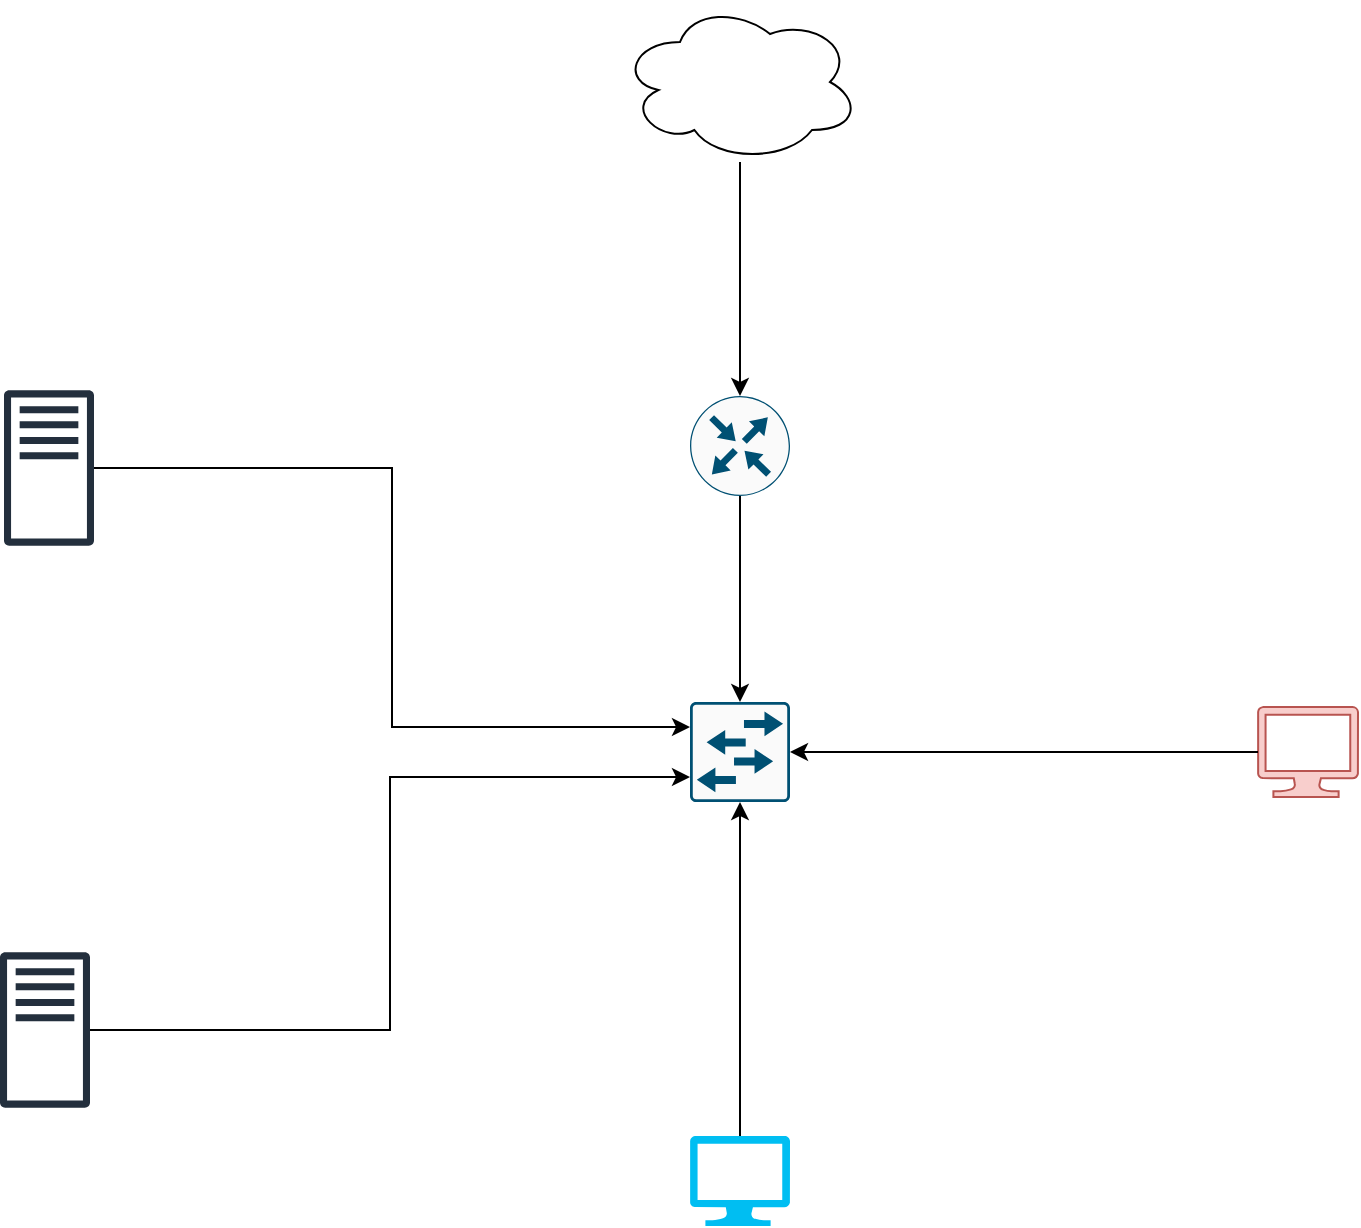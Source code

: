 <mxfile border="50" scale="3" compressed="false" locked="false" version="24.3.0" type="github">
  <diagram name="Blank" id="YmL12bMKpDGza6XwsDPr">
    <mxGraphModel dx="1994" dy="755" grid="0" gridSize="10" guides="1" tooltips="1" connect="1" arrows="1" fold="1" page="0" pageScale="1" pageWidth="827" pageHeight="1169" background="none" math="1" shadow="0">
      <root>
        <mxCell id="X5NqExCQtvZxIxQ7pmgY-0" />
        <mxCell id="1" parent="X5NqExCQtvZxIxQ7pmgY-0" />
        <mxCell id="2wufzHYmkr1ou4J7hq5Y-2" value="" style="sketch=0;outlineConnect=0;fontColor=#232F3E;gradientColor=none;fillColor=#232F3D;strokeColor=none;dashed=0;verticalLabelPosition=bottom;verticalAlign=top;align=center;html=1;fontSize=12;fontStyle=0;aspect=fixed;pointerEvents=1;shape=mxgraph.aws4.traditional_server;" vertex="1" parent="1">
          <mxGeometry x="-735" y="644" width="45" height="78" as="geometry" />
        </mxCell>
        <mxCell id="2wufzHYmkr1ou4J7hq5Y-3" value="" style="sketch=0;outlineConnect=0;fontColor=#232F3E;gradientColor=none;fillColor=#232F3D;strokeColor=none;dashed=0;verticalLabelPosition=bottom;verticalAlign=top;align=center;html=1;fontSize=12;fontStyle=0;aspect=fixed;pointerEvents=1;shape=mxgraph.aws4.traditional_server;" vertex="1" parent="1">
          <mxGeometry x="-733" y="363" width="45" height="78" as="geometry" />
        </mxCell>
        <mxCell id="2wufzHYmkr1ou4J7hq5Y-4" value="" style="verticalLabelPosition=bottom;html=1;verticalAlign=top;align=center;strokeColor=#b85450;fillColor=#f8cecc;shape=mxgraph.azure.computer;pointerEvents=1;" vertex="1" parent="1">
          <mxGeometry x="-106" y="521.5" width="50" height="45" as="geometry" />
        </mxCell>
        <mxCell id="2wufzHYmkr1ou4J7hq5Y-5" value="" style="verticalLabelPosition=bottom;html=1;verticalAlign=top;align=center;strokeColor=none;fillColor=#00BEF2;shape=mxgraph.azure.computer;pointerEvents=1;" vertex="1" parent="1">
          <mxGeometry x="-390" y="736" width="50" height="45" as="geometry" />
        </mxCell>
        <mxCell id="2wufzHYmkr1ou4J7hq5Y-6" value="" style="sketch=0;points=[[0.5,0,0],[1,0.5,0],[0.5,1,0],[0,0.5,0],[0.145,0.145,0],[0.856,0.145,0],[0.855,0.856,0],[0.145,0.855,0]];verticalLabelPosition=bottom;html=1;verticalAlign=top;aspect=fixed;align=center;pointerEvents=1;shape=mxgraph.cisco19.rect;prIcon=router;fillColor=#FAFAFA;strokeColor=#005073;" vertex="1" parent="1">
          <mxGeometry x="-390" y="366" width="50" height="50" as="geometry" />
        </mxCell>
        <mxCell id="2wufzHYmkr1ou4J7hq5Y-7" value="" style="ellipse;shape=cloud;whiteSpace=wrap;html=1;" vertex="1" parent="1">
          <mxGeometry x="-425" y="169" width="120" height="80" as="geometry" />
        </mxCell>
        <mxCell id="2wufzHYmkr1ou4J7hq5Y-10" value="" style="sketch=0;points=[[0.015,0.015,0],[0.985,0.015,0],[0.985,0.985,0],[0.015,0.985,0],[0.25,0,0],[0.5,0,0],[0.75,0,0],[1,0.25,0],[1,0.5,0],[1,0.75,0],[0.75,1,0],[0.5,1,0],[0.25,1,0],[0,0.75,0],[0,0.5,0],[0,0.25,0]];verticalLabelPosition=bottom;html=1;verticalAlign=top;aspect=fixed;align=center;pointerEvents=1;shape=mxgraph.cisco19.rect;prIcon=workgroup_switch;fillColor=#FAFAFA;strokeColor=#005073;" vertex="1" parent="1">
          <mxGeometry x="-390" y="519" width="50" height="50" as="geometry" />
        </mxCell>
        <mxCell id="2wufzHYmkr1ou4J7hq5Y-15" style="edgeStyle=orthogonalEdgeStyle;rounded=0;orthogonalLoop=1;jettySize=auto;html=1;entryX=0;entryY=0.75;entryDx=0;entryDy=0;entryPerimeter=0;" edge="1" parent="1" source="2wufzHYmkr1ou4J7hq5Y-2" target="2wufzHYmkr1ou4J7hq5Y-10">
          <mxGeometry relative="1" as="geometry" />
        </mxCell>
        <mxCell id="2wufzHYmkr1ou4J7hq5Y-16" style="edgeStyle=orthogonalEdgeStyle;rounded=0;orthogonalLoop=1;jettySize=auto;html=1;entryX=0;entryY=0.25;entryDx=0;entryDy=0;entryPerimeter=0;" edge="1" parent="1" source="2wufzHYmkr1ou4J7hq5Y-3" target="2wufzHYmkr1ou4J7hq5Y-10">
          <mxGeometry relative="1" as="geometry" />
        </mxCell>
        <mxCell id="2wufzHYmkr1ou4J7hq5Y-17" style="edgeStyle=orthogonalEdgeStyle;rounded=0;orthogonalLoop=1;jettySize=auto;html=1;entryX=0.5;entryY=1;entryDx=0;entryDy=0;entryPerimeter=0;" edge="1" parent="1" source="2wufzHYmkr1ou4J7hq5Y-5" target="2wufzHYmkr1ou4J7hq5Y-10">
          <mxGeometry relative="1" as="geometry" />
        </mxCell>
        <mxCell id="2wufzHYmkr1ou4J7hq5Y-19" style="edgeStyle=orthogonalEdgeStyle;rounded=0;orthogonalLoop=1;jettySize=auto;html=1;entryX=1;entryY=0.5;entryDx=0;entryDy=0;entryPerimeter=0;" edge="1" parent="1" source="2wufzHYmkr1ou4J7hq5Y-4" target="2wufzHYmkr1ou4J7hq5Y-10">
          <mxGeometry relative="1" as="geometry" />
        </mxCell>
        <mxCell id="2wufzHYmkr1ou4J7hq5Y-20" style="edgeStyle=orthogonalEdgeStyle;rounded=0;orthogonalLoop=1;jettySize=auto;html=1;entryX=0.5;entryY=0;entryDx=0;entryDy=0;entryPerimeter=0;" edge="1" parent="1" source="2wufzHYmkr1ou4J7hq5Y-6" target="2wufzHYmkr1ou4J7hq5Y-10">
          <mxGeometry relative="1" as="geometry" />
        </mxCell>
        <mxCell id="2wufzHYmkr1ou4J7hq5Y-21" style="edgeStyle=orthogonalEdgeStyle;rounded=0;orthogonalLoop=1;jettySize=auto;html=1;entryX=0.5;entryY=0;entryDx=0;entryDy=0;entryPerimeter=0;" edge="1" parent="1" source="2wufzHYmkr1ou4J7hq5Y-7" target="2wufzHYmkr1ou4J7hq5Y-6">
          <mxGeometry relative="1" as="geometry" />
        </mxCell>
      </root>
    </mxGraphModel>
  </diagram>
</mxfile>
